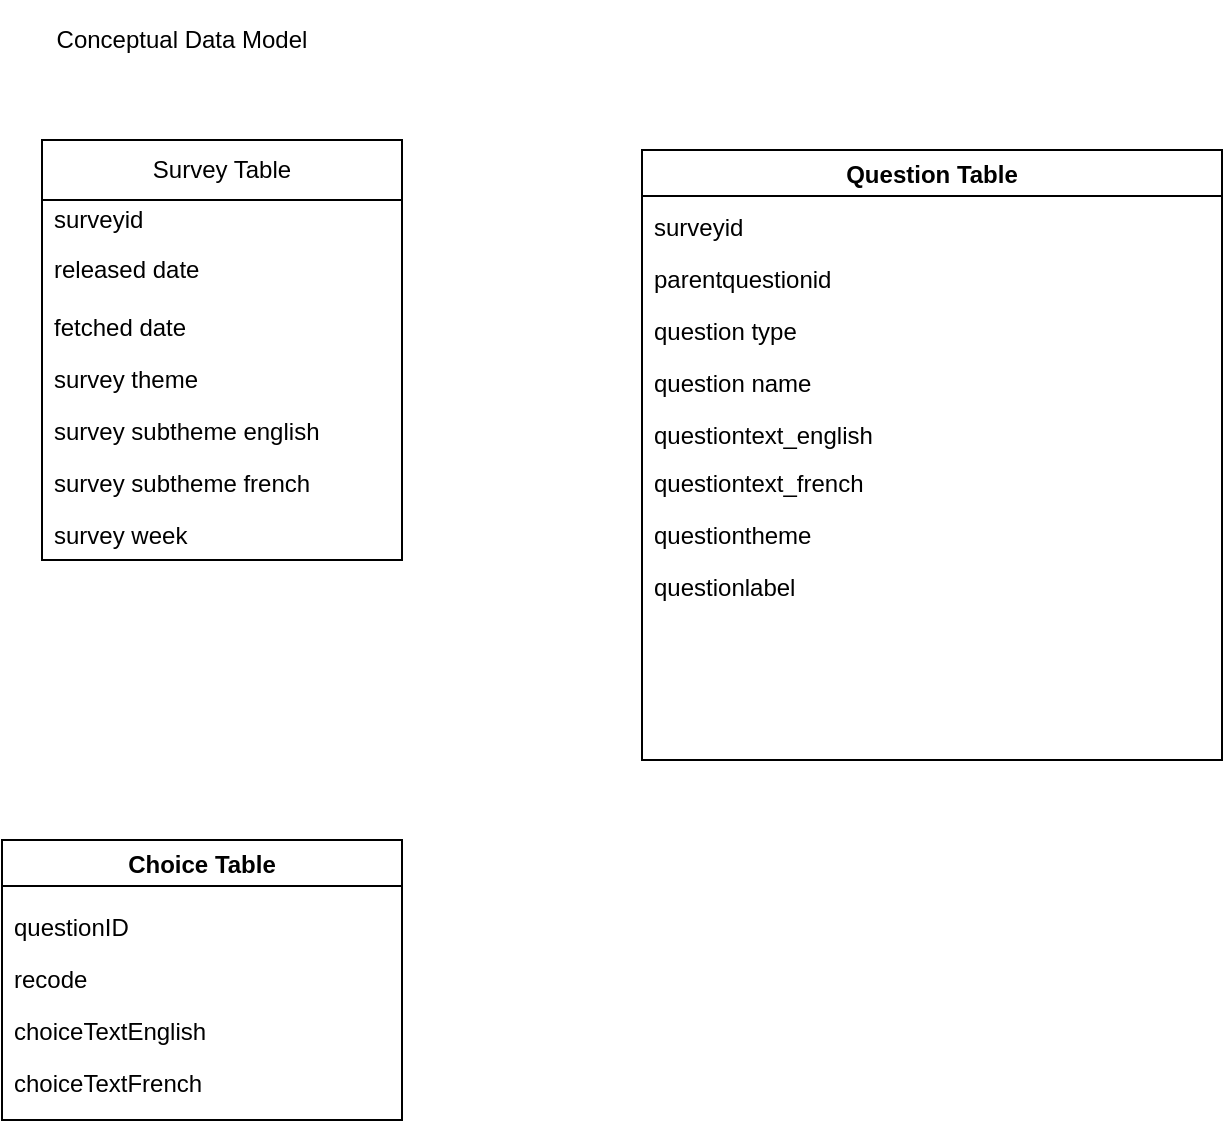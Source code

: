 <mxfile version="26.0.13">
  <diagram name="Page-1" id="wk9q0pWI4hYepmkq3CpJ">
    <mxGraphModel dx="794" dy="412" grid="1" gridSize="10" guides="1" tooltips="1" connect="1" arrows="1" fold="1" page="1" pageScale="1" pageWidth="827" pageHeight="1169" math="0" shadow="0">
      <root>
        <mxCell id="0" />
        <mxCell id="1" parent="0" />
        <mxCell id="Rc23mbg2kPkbwzAZ3XhL-1" value="Conceptual Data Model" style="text;html=1;align=center;verticalAlign=middle;whiteSpace=wrap;rounded=0;" vertex="1" parent="1">
          <mxGeometry x="70" y="40" width="140" height="40" as="geometry" />
        </mxCell>
        <mxCell id="Rc23mbg2kPkbwzAZ3XhL-4" value="Survey Table" style="swimlane;fontStyle=0;childLayout=stackLayout;horizontal=1;startSize=30;horizontalStack=0;resizeParent=1;resizeParentMax=0;resizeLast=0;collapsible=1;marginBottom=0;whiteSpace=wrap;html=1;" vertex="1" parent="1">
          <mxGeometry x="70" y="110" width="180" height="210" as="geometry" />
        </mxCell>
        <mxCell id="Rc23mbg2kPkbwzAZ3XhL-5" value="surveyid" style="text;strokeColor=none;fillColor=none;align=left;verticalAlign=middle;spacingLeft=4;spacingRight=4;overflow=hidden;points=[[0,0.5],[1,0.5]];portConstraint=eastwest;rotatable=0;whiteSpace=wrap;html=1;" vertex="1" parent="Rc23mbg2kPkbwzAZ3XhL-4">
          <mxGeometry y="30" width="180" height="20" as="geometry" />
        </mxCell>
        <mxCell id="Rc23mbg2kPkbwzAZ3XhL-6" value="released date" style="text;strokeColor=none;fillColor=none;align=left;verticalAlign=middle;spacingLeft=4;spacingRight=4;overflow=hidden;points=[[0,0.5],[1,0.5]];portConstraint=eastwest;rotatable=0;whiteSpace=wrap;html=1;" vertex="1" parent="Rc23mbg2kPkbwzAZ3XhL-4">
          <mxGeometry y="50" width="180" height="30" as="geometry" />
        </mxCell>
        <mxCell id="Rc23mbg2kPkbwzAZ3XhL-9" value="fetched date" style="text;strokeColor=none;fillColor=none;align=left;verticalAlign=top;spacingLeft=4;spacingRight=4;overflow=hidden;rotatable=0;points=[[0,0.5],[1,0.5]];portConstraint=eastwest;whiteSpace=wrap;html=1;" vertex="1" parent="Rc23mbg2kPkbwzAZ3XhL-4">
          <mxGeometry y="80" width="180" height="26" as="geometry" />
        </mxCell>
        <mxCell id="Rc23mbg2kPkbwzAZ3XhL-10" value="survey theme" style="text;strokeColor=none;fillColor=none;align=left;verticalAlign=top;spacingLeft=4;spacingRight=4;overflow=hidden;rotatable=0;points=[[0,0.5],[1,0.5]];portConstraint=eastwest;whiteSpace=wrap;html=1;" vertex="1" parent="Rc23mbg2kPkbwzAZ3XhL-4">
          <mxGeometry y="106" width="180" height="26" as="geometry" />
        </mxCell>
        <mxCell id="Rc23mbg2kPkbwzAZ3XhL-11" value="survey subtheme english" style="text;strokeColor=none;fillColor=none;align=left;verticalAlign=top;spacingLeft=4;spacingRight=4;overflow=hidden;rotatable=0;points=[[0,0.5],[1,0.5]];portConstraint=eastwest;whiteSpace=wrap;html=1;" vertex="1" parent="Rc23mbg2kPkbwzAZ3XhL-4">
          <mxGeometry y="132" width="180" height="26" as="geometry" />
        </mxCell>
        <mxCell id="Rc23mbg2kPkbwzAZ3XhL-12" value="survey subtheme french" style="text;strokeColor=none;fillColor=none;align=left;verticalAlign=top;spacingLeft=4;spacingRight=4;overflow=hidden;rotatable=0;points=[[0,0.5],[1,0.5]];portConstraint=eastwest;whiteSpace=wrap;html=1;" vertex="1" parent="Rc23mbg2kPkbwzAZ3XhL-4">
          <mxGeometry y="158" width="180" height="26" as="geometry" />
        </mxCell>
        <mxCell id="Rc23mbg2kPkbwzAZ3XhL-13" value="survey week" style="text;strokeColor=none;fillColor=none;align=left;verticalAlign=top;spacingLeft=4;spacingRight=4;overflow=hidden;rotatable=0;points=[[0,0.5],[1,0.5]];portConstraint=eastwest;whiteSpace=wrap;html=1;" vertex="1" parent="Rc23mbg2kPkbwzAZ3XhL-4">
          <mxGeometry y="184" width="180" height="26" as="geometry" />
        </mxCell>
        <mxCell id="Rc23mbg2kPkbwzAZ3XhL-14" value="Question Table" style="swimlane;" vertex="1" parent="1">
          <mxGeometry x="370" y="115" width="290" height="305" as="geometry" />
        </mxCell>
        <mxCell id="Rc23mbg2kPkbwzAZ3XhL-15" value="surveyid" style="text;strokeColor=none;fillColor=none;align=left;verticalAlign=top;spacingLeft=4;spacingRight=4;overflow=hidden;rotatable=0;points=[[0,0.5],[1,0.5]];portConstraint=eastwest;whiteSpace=wrap;html=1;" vertex="1" parent="Rc23mbg2kPkbwzAZ3XhL-14">
          <mxGeometry y="25" width="60" height="26" as="geometry" />
        </mxCell>
        <mxCell id="Rc23mbg2kPkbwzAZ3XhL-16" value="parentquestionid" style="text;strokeColor=none;fillColor=none;align=left;verticalAlign=top;spacingLeft=4;spacingRight=4;overflow=hidden;rotatable=0;points=[[0,0.5],[1,0.5]];portConstraint=eastwest;whiteSpace=wrap;html=1;" vertex="1" parent="Rc23mbg2kPkbwzAZ3XhL-14">
          <mxGeometry y="51" width="110" height="26" as="geometry" />
        </mxCell>
        <mxCell id="Rc23mbg2kPkbwzAZ3XhL-17" value="question type" style="text;strokeColor=none;fillColor=none;align=left;verticalAlign=top;spacingLeft=4;spacingRight=4;overflow=hidden;rotatable=0;points=[[0,0.5],[1,0.5]];portConstraint=eastwest;whiteSpace=wrap;html=1;" vertex="1" parent="Rc23mbg2kPkbwzAZ3XhL-14">
          <mxGeometry y="77" width="200" height="26" as="geometry" />
        </mxCell>
        <mxCell id="Rc23mbg2kPkbwzAZ3XhL-19" value="question name" style="text;strokeColor=none;fillColor=none;align=left;verticalAlign=top;spacingLeft=4;spacingRight=4;overflow=hidden;rotatable=0;points=[[0,0.5],[1,0.5]];portConstraint=eastwest;whiteSpace=wrap;html=1;" vertex="1" parent="Rc23mbg2kPkbwzAZ3XhL-14">
          <mxGeometry y="103" width="200" height="26" as="geometry" />
        </mxCell>
        <mxCell id="Rc23mbg2kPkbwzAZ3XhL-21" value="questiontext_english" style="text;strokeColor=none;fillColor=none;align=left;verticalAlign=top;spacingLeft=4;spacingRight=4;overflow=hidden;rotatable=0;points=[[0,0.5],[1,0.5]];portConstraint=eastwest;whiteSpace=wrap;html=1;" vertex="1" parent="Rc23mbg2kPkbwzAZ3XhL-14">
          <mxGeometry y="129" width="150" height="26" as="geometry" />
        </mxCell>
        <mxCell id="Rc23mbg2kPkbwzAZ3XhL-22" value="questiontext_french" style="text;strokeColor=none;fillColor=none;align=left;verticalAlign=top;spacingLeft=4;spacingRight=4;overflow=hidden;rotatable=0;points=[[0,0.5],[1,0.5]];portConstraint=eastwest;whiteSpace=wrap;html=1;" vertex="1" parent="Rc23mbg2kPkbwzAZ3XhL-14">
          <mxGeometry y="153" width="130" height="26" as="geometry" />
        </mxCell>
        <mxCell id="Rc23mbg2kPkbwzAZ3XhL-24" value="questiontheme" style="text;strokeColor=none;fillColor=none;align=left;verticalAlign=top;spacingLeft=4;spacingRight=4;overflow=hidden;rotatable=0;points=[[0,0.5],[1,0.5]];portConstraint=eastwest;whiteSpace=wrap;html=1;" vertex="1" parent="Rc23mbg2kPkbwzAZ3XhL-14">
          <mxGeometry y="179" width="150" height="26" as="geometry" />
        </mxCell>
        <mxCell id="Rc23mbg2kPkbwzAZ3XhL-23" value="questionlabel" style="text;strokeColor=none;fillColor=none;align=left;verticalAlign=top;spacingLeft=4;spacingRight=4;overflow=hidden;rotatable=0;points=[[0,0.5],[1,0.5]];portConstraint=eastwest;whiteSpace=wrap;html=1;" vertex="1" parent="Rc23mbg2kPkbwzAZ3XhL-14">
          <mxGeometry y="205" width="140" height="26" as="geometry" />
        </mxCell>
        <mxCell id="Rc23mbg2kPkbwzAZ3XhL-25" value="Choice Table" style="swimlane;startSize=23;" vertex="1" parent="1">
          <mxGeometry x="50" y="460" width="200" height="140" as="geometry" />
        </mxCell>
        <mxCell id="Rc23mbg2kPkbwzAZ3XhL-26" value="questionID&amp;nbsp;" style="text;strokeColor=none;fillColor=none;align=left;verticalAlign=top;spacingLeft=4;spacingRight=4;overflow=hidden;rotatable=0;points=[[0,0.5],[1,0.5]];portConstraint=eastwest;whiteSpace=wrap;html=1;" vertex="1" parent="Rc23mbg2kPkbwzAZ3XhL-25">
          <mxGeometry y="30" width="120" height="26" as="geometry" />
        </mxCell>
        <mxCell id="Rc23mbg2kPkbwzAZ3XhL-28" value="recode" style="text;strokeColor=none;fillColor=none;align=left;verticalAlign=top;spacingLeft=4;spacingRight=4;overflow=hidden;rotatable=0;points=[[0,0.5],[1,0.5]];portConstraint=eastwest;whiteSpace=wrap;html=1;" vertex="1" parent="Rc23mbg2kPkbwzAZ3XhL-25">
          <mxGeometry y="56" width="60" height="26" as="geometry" />
        </mxCell>
        <mxCell id="Rc23mbg2kPkbwzAZ3XhL-27" value="choiceTextEnglish&amp;nbsp;" style="text;strokeColor=none;fillColor=none;align=left;verticalAlign=top;spacingLeft=4;spacingRight=4;overflow=hidden;rotatable=0;points=[[0,0.5],[1,0.5]];portConstraint=eastwest;whiteSpace=wrap;html=1;" vertex="1" parent="Rc23mbg2kPkbwzAZ3XhL-25">
          <mxGeometry y="82" width="130" height="26" as="geometry" />
        </mxCell>
        <mxCell id="Rc23mbg2kPkbwzAZ3XhL-29" value="choiceTextFrench" style="text;strokeColor=none;fillColor=none;align=left;verticalAlign=top;spacingLeft=4;spacingRight=4;overflow=hidden;rotatable=0;points=[[0,0.5],[1,0.5]];portConstraint=eastwest;whiteSpace=wrap;html=1;" vertex="1" parent="Rc23mbg2kPkbwzAZ3XhL-25">
          <mxGeometry y="108" width="110" height="26" as="geometry" />
        </mxCell>
      </root>
    </mxGraphModel>
  </diagram>
</mxfile>
